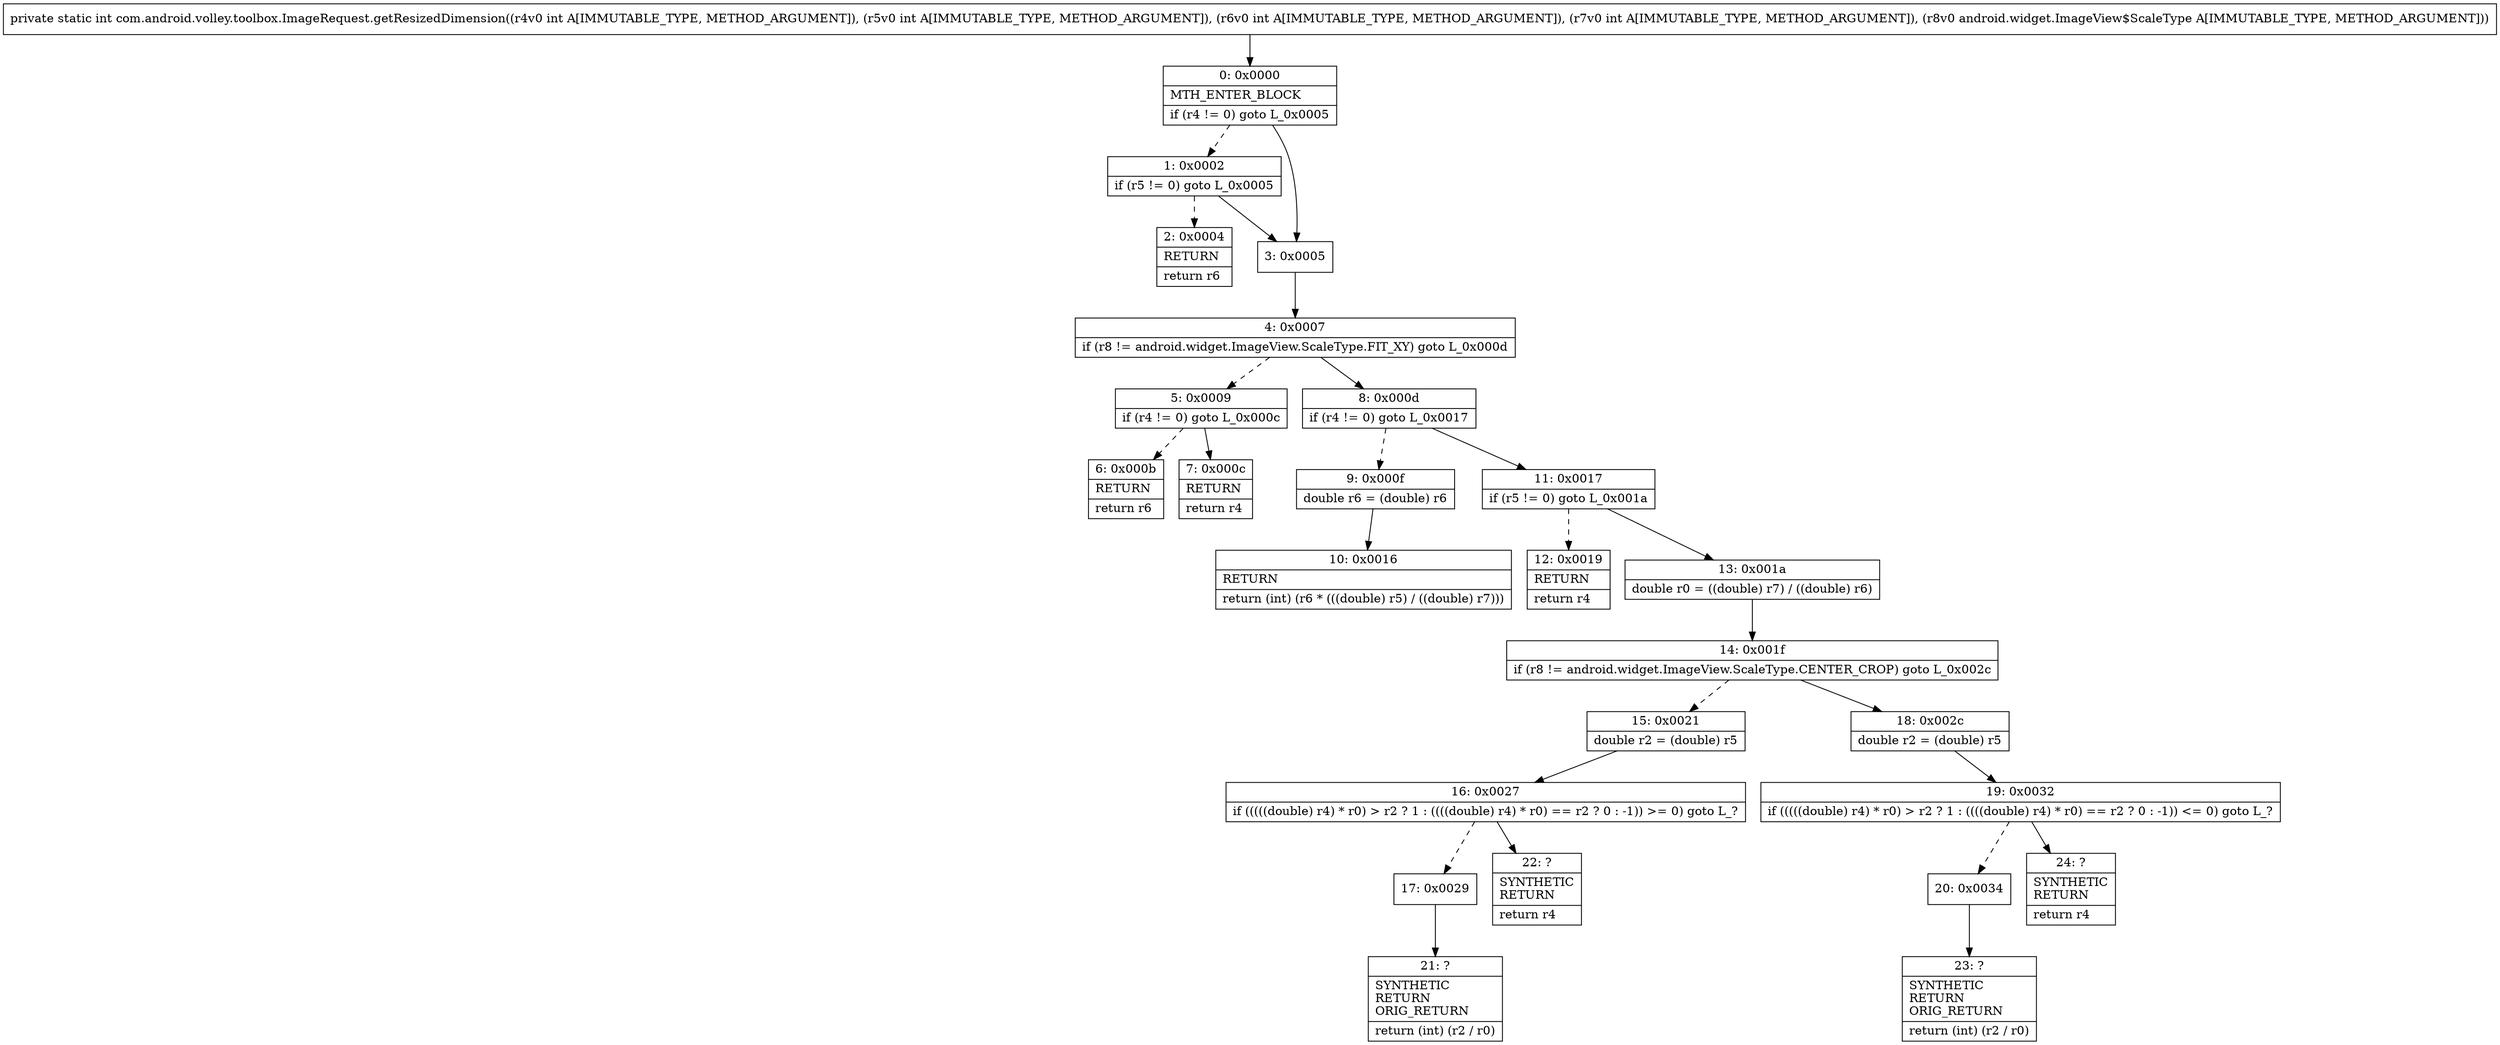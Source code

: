 digraph "CFG forcom.android.volley.toolbox.ImageRequest.getResizedDimension(IIIILandroid\/widget\/ImageView$ScaleType;)I" {
Node_0 [shape=record,label="{0\:\ 0x0000|MTH_ENTER_BLOCK\l|if (r4 != 0) goto L_0x0005\l}"];
Node_1 [shape=record,label="{1\:\ 0x0002|if (r5 != 0) goto L_0x0005\l}"];
Node_2 [shape=record,label="{2\:\ 0x0004|RETURN\l|return r6\l}"];
Node_3 [shape=record,label="{3\:\ 0x0005}"];
Node_4 [shape=record,label="{4\:\ 0x0007|if (r8 != android.widget.ImageView.ScaleType.FIT_XY) goto L_0x000d\l}"];
Node_5 [shape=record,label="{5\:\ 0x0009|if (r4 != 0) goto L_0x000c\l}"];
Node_6 [shape=record,label="{6\:\ 0x000b|RETURN\l|return r6\l}"];
Node_7 [shape=record,label="{7\:\ 0x000c|RETURN\l|return r4\l}"];
Node_8 [shape=record,label="{8\:\ 0x000d|if (r4 != 0) goto L_0x0017\l}"];
Node_9 [shape=record,label="{9\:\ 0x000f|double r6 = (double) r6\l}"];
Node_10 [shape=record,label="{10\:\ 0x0016|RETURN\l|return (int) (r6 * (((double) r5) \/ ((double) r7)))\l}"];
Node_11 [shape=record,label="{11\:\ 0x0017|if (r5 != 0) goto L_0x001a\l}"];
Node_12 [shape=record,label="{12\:\ 0x0019|RETURN\l|return r4\l}"];
Node_13 [shape=record,label="{13\:\ 0x001a|double r0 = ((double) r7) \/ ((double) r6)\l}"];
Node_14 [shape=record,label="{14\:\ 0x001f|if (r8 != android.widget.ImageView.ScaleType.CENTER_CROP) goto L_0x002c\l}"];
Node_15 [shape=record,label="{15\:\ 0x0021|double r2 = (double) r5\l}"];
Node_16 [shape=record,label="{16\:\ 0x0027|if (((((double) r4) * r0) \> r2 ? 1 : ((((double) r4) * r0) == r2 ? 0 : \-1)) \>= 0) goto L_?\l}"];
Node_17 [shape=record,label="{17\:\ 0x0029}"];
Node_18 [shape=record,label="{18\:\ 0x002c|double r2 = (double) r5\l}"];
Node_19 [shape=record,label="{19\:\ 0x0032|if (((((double) r4) * r0) \> r2 ? 1 : ((((double) r4) * r0) == r2 ? 0 : \-1)) \<= 0) goto L_?\l}"];
Node_20 [shape=record,label="{20\:\ 0x0034}"];
Node_21 [shape=record,label="{21\:\ ?|SYNTHETIC\lRETURN\lORIG_RETURN\l|return (int) (r2 \/ r0)\l}"];
Node_22 [shape=record,label="{22\:\ ?|SYNTHETIC\lRETURN\l|return r4\l}"];
Node_23 [shape=record,label="{23\:\ ?|SYNTHETIC\lRETURN\lORIG_RETURN\l|return (int) (r2 \/ r0)\l}"];
Node_24 [shape=record,label="{24\:\ ?|SYNTHETIC\lRETURN\l|return r4\l}"];
MethodNode[shape=record,label="{private static int com.android.volley.toolbox.ImageRequest.getResizedDimension((r4v0 int A[IMMUTABLE_TYPE, METHOD_ARGUMENT]), (r5v0 int A[IMMUTABLE_TYPE, METHOD_ARGUMENT]), (r6v0 int A[IMMUTABLE_TYPE, METHOD_ARGUMENT]), (r7v0 int A[IMMUTABLE_TYPE, METHOD_ARGUMENT]), (r8v0 android.widget.ImageView$ScaleType A[IMMUTABLE_TYPE, METHOD_ARGUMENT])) }"];
MethodNode -> Node_0;
Node_0 -> Node_1[style=dashed];
Node_0 -> Node_3;
Node_1 -> Node_2[style=dashed];
Node_1 -> Node_3;
Node_3 -> Node_4;
Node_4 -> Node_5[style=dashed];
Node_4 -> Node_8;
Node_5 -> Node_6[style=dashed];
Node_5 -> Node_7;
Node_8 -> Node_9[style=dashed];
Node_8 -> Node_11;
Node_9 -> Node_10;
Node_11 -> Node_12[style=dashed];
Node_11 -> Node_13;
Node_13 -> Node_14;
Node_14 -> Node_15[style=dashed];
Node_14 -> Node_18;
Node_15 -> Node_16;
Node_16 -> Node_17[style=dashed];
Node_16 -> Node_22;
Node_17 -> Node_21;
Node_18 -> Node_19;
Node_19 -> Node_20[style=dashed];
Node_19 -> Node_24;
Node_20 -> Node_23;
}

